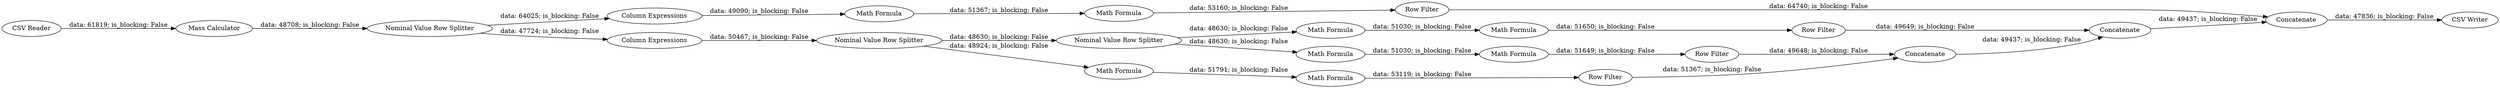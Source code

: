 digraph {
	"5469782286010999077_60" [label=Concatenate]
	"5469782286010999077_39" [label="Mass Calculator"]
	"5469782286010999077_54" [label="Math Formula"]
	"5469782286010999077_40" [label="Math Formula"]
	"5469782286010999077_37" [label="Row Filter"]
	"5469782286010999077_59" [label=Concatenate]
	"5469782286010999077_34" [label="Column Expressions"]
	"5469782286010999077_48" [label="Math Formula"]
	"5469782286010999077_52" [label="Math Formula"]
	"5469782286010999077_47" [label="Nominal Value Row Splitter"]
	"5469782286010999077_55" [label="Row Filter"]
	"5469782286010999077_44" [label="Math Formula"]
	"5469782286010999077_61" [label="CSV Writer"]
	"5469782286010999077_56" [label="Row Filter"]
	"5469782286010999077_57" [label="Row Filter"]
	"5469782286010999077_46" [label="Column Expressions"]
	"5469782286010999077_49" [label="Nominal Value Row Splitter"]
	"5469782286010999077_25" [label="CSV Reader"]
	"5469782286010999077_50" [label="Math Formula"]
	"5469782286010999077_58" [label=Concatenate]
	"5469782286010999077_45" [label="Nominal Value Row Splitter"]
	"5469782286010999077_53" [label="Math Formula"]
	"5469782286010999077_51" [label="Math Formula"]
	"5469782286010999077_25" -> "5469782286010999077_39" [label="data: 61819; is_blocking: False"]
	"5469782286010999077_47" -> "5469782286010999077_48" [label="data: 48924; is_blocking: False"]
	"5469782286010999077_49" -> "5469782286010999077_50" [label="data: 48630; is_blocking: False"]
	"5469782286010999077_50" -> "5469782286010999077_54" [label="data: 51030; is_blocking: False"]
	"5469782286010999077_52" -> "5469782286010999077_57" [label="data: 53119; is_blocking: False"]
	"5469782286010999077_47" -> "5469782286010999077_49" [label="data: 48630; is_blocking: False"]
	"5469782286010999077_37" -> "5469782286010999077_60" [label="data: 64740; is_blocking: False"]
	"5469782286010999077_56" -> "5469782286010999077_58" [label="data: 49648; is_blocking: False"]
	"5469782286010999077_45" -> "5469782286010999077_46" [label="data: 47724; is_blocking: False"]
	"5469782286010999077_40" -> "5469782286010999077_37" [label="data: 53160; is_blocking: False"]
	"5469782286010999077_44" -> "5469782286010999077_40" [label="data: 51367; is_blocking: False"]
	"5469782286010999077_51" -> "5469782286010999077_53" [label="data: 51030; is_blocking: False"]
	"5469782286010999077_45" -> "5469782286010999077_34" [label="data: 64025; is_blocking: False"]
	"5469782286010999077_55" -> "5469782286010999077_59" [label="data: 49649; is_blocking: False"]
	"5469782286010999077_60" -> "5469782286010999077_61" [label="data: 47836; is_blocking: False"]
	"5469782286010999077_59" -> "5469782286010999077_60" [label="data: 49437; is_blocking: False"]
	"5469782286010999077_34" -> "5469782286010999077_44" [label="data: 49090; is_blocking: False"]
	"5469782286010999077_54" -> "5469782286010999077_55" [label="data: 51650; is_blocking: False"]
	"5469782286010999077_49" -> "5469782286010999077_51" [label="data: 48630; is_blocking: False"]
	"5469782286010999077_53" -> "5469782286010999077_56" [label="data: 51649; is_blocking: False"]
	"5469782286010999077_58" -> "5469782286010999077_59" [label="data: 49437; is_blocking: False"]
	"5469782286010999077_57" -> "5469782286010999077_58" [label="data: 51367; is_blocking: False"]
	"5469782286010999077_46" -> "5469782286010999077_47" [label="data: 50467; is_blocking: False"]
	"5469782286010999077_48" -> "5469782286010999077_52" [label="data: 51791; is_blocking: False"]
	"5469782286010999077_39" -> "5469782286010999077_45" [label="data: 48708; is_blocking: False"]
	rankdir=LR
}
